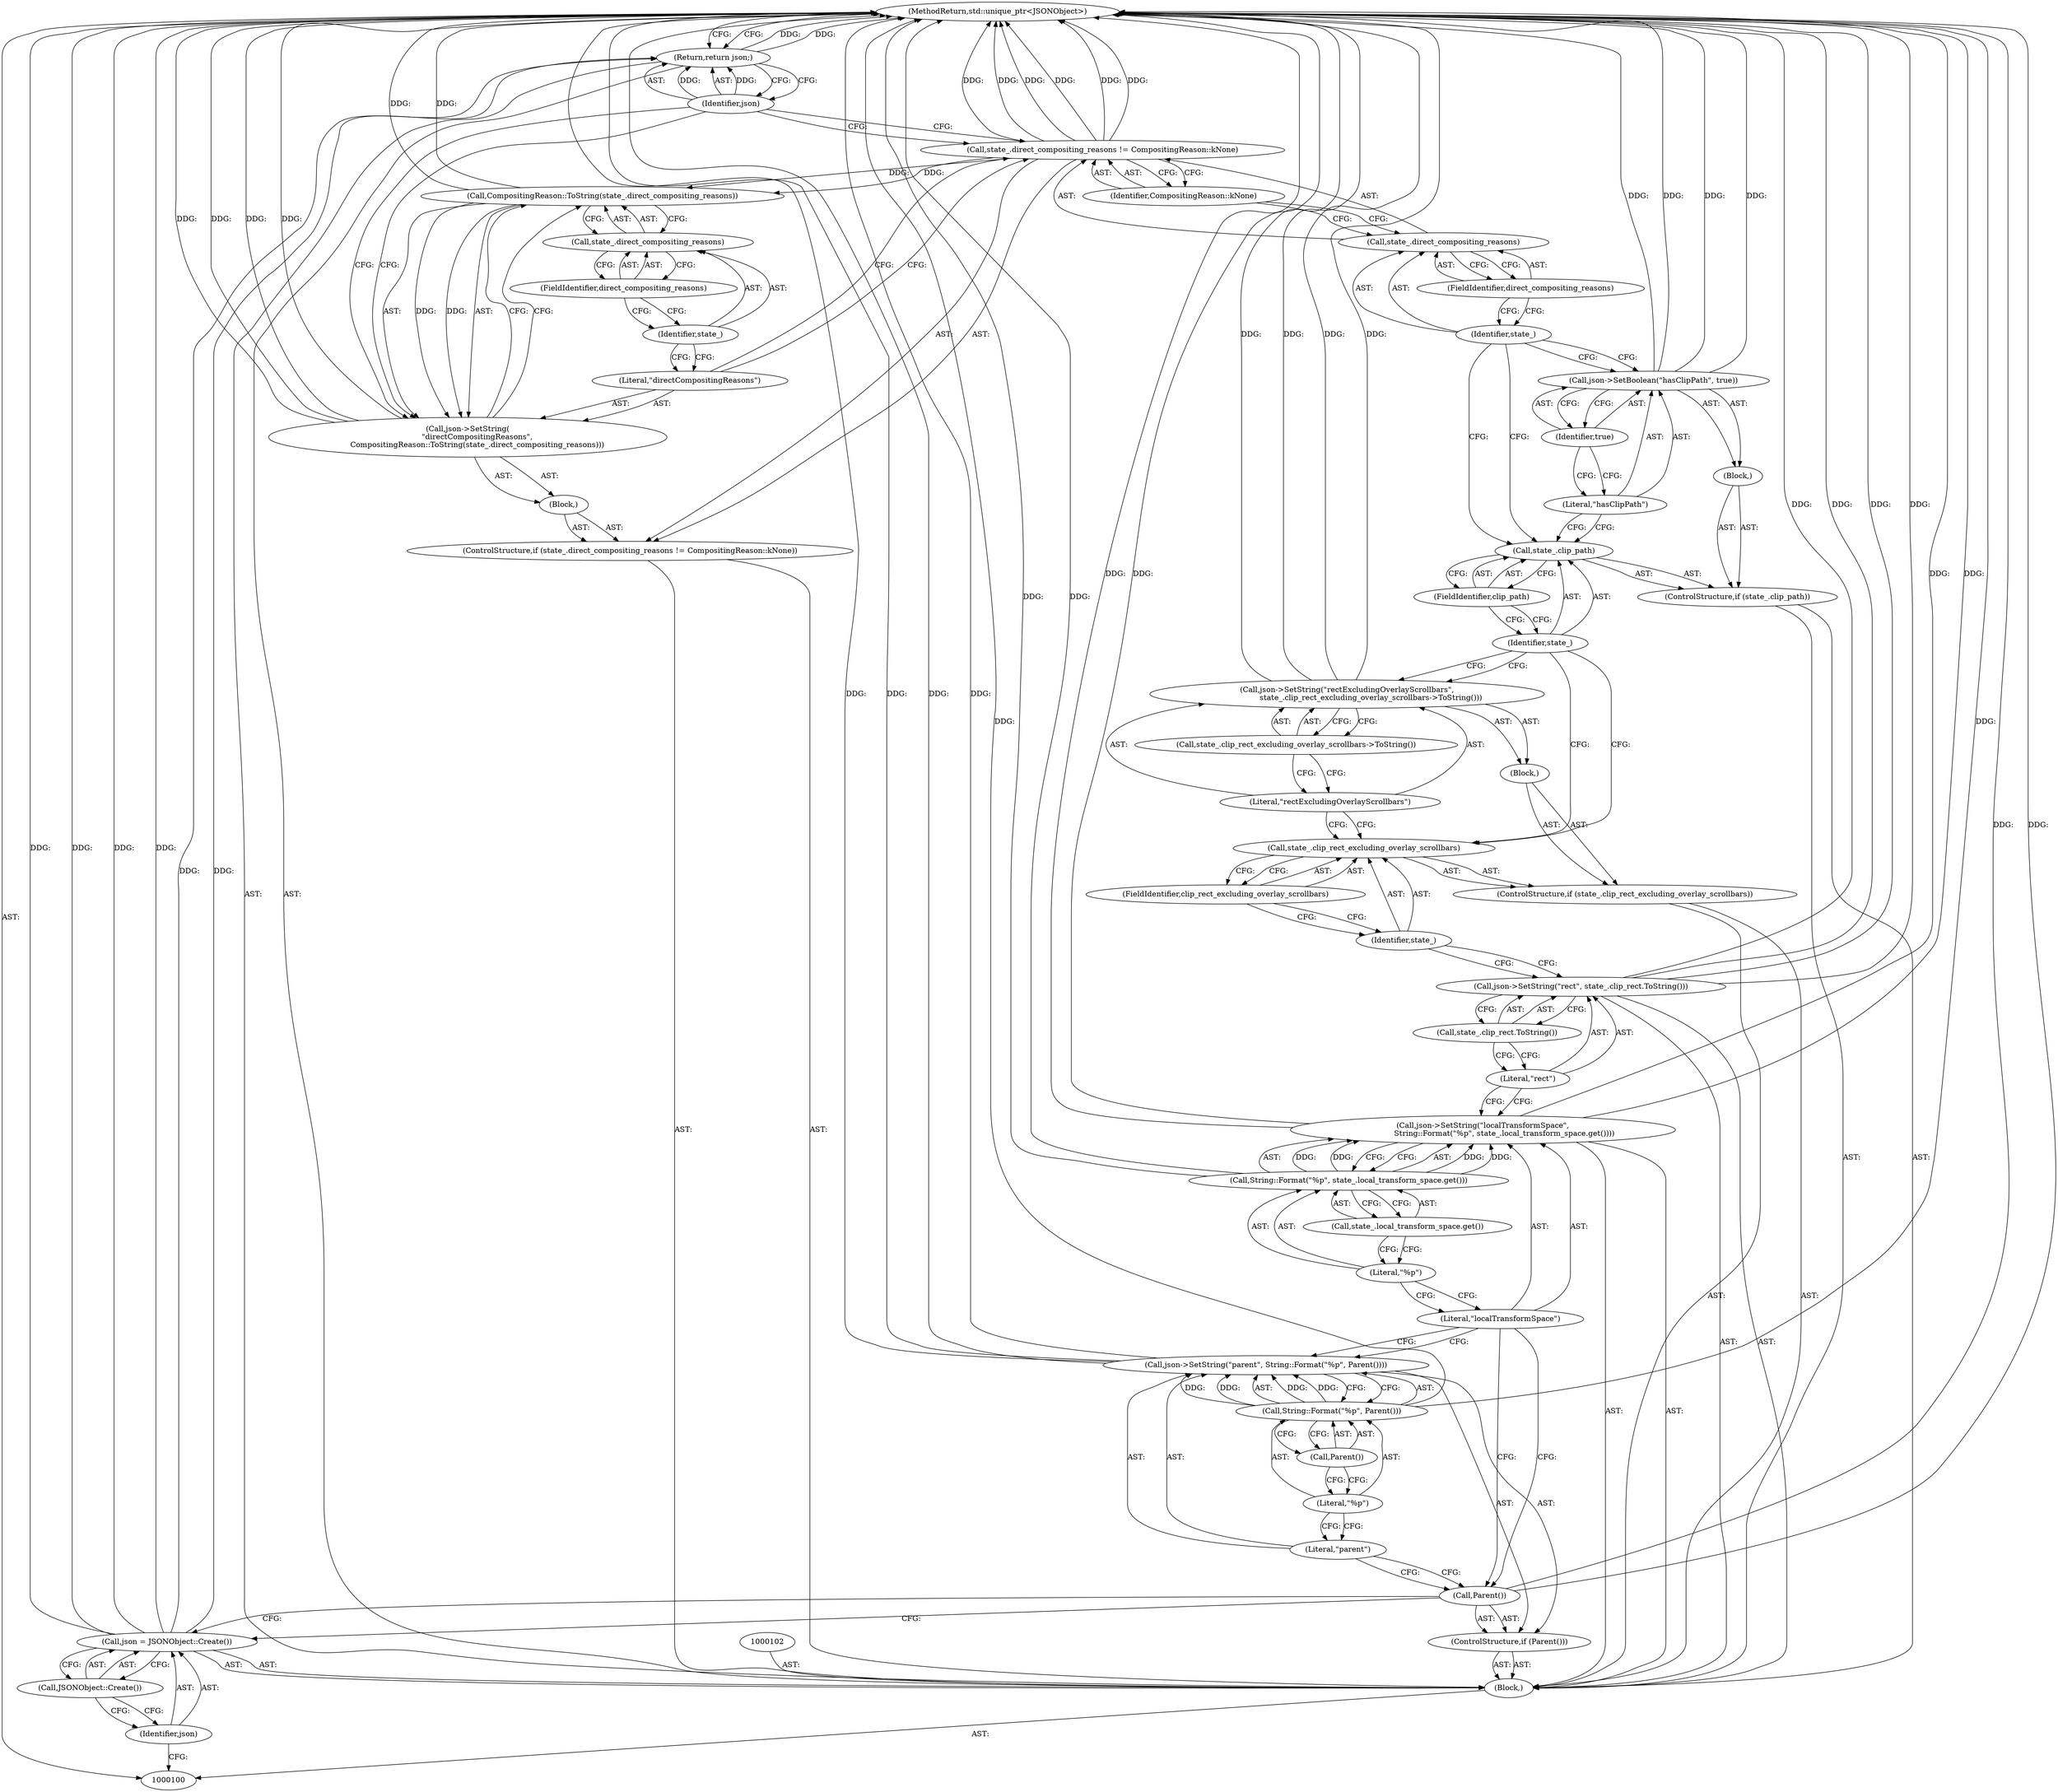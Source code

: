 digraph "1_Chrome_f911e11e7f6b5c0d6f5ee694a9871de6619889f7_42" {
"1000152" [label="(MethodReturn,std::unique_ptr<JSONObject>)"];
"1000101" [label="(Block,)"];
"1000128" [label="(Call,state_.clip_rect_excluding_overlay_scrollbars->ToString())"];
"1000132" [label="(FieldIdentifier,clip_path)"];
"1000129" [label="(ControlStructure,if (state_.clip_path))"];
"1000133" [label="(Block,)"];
"1000130" [label="(Call,state_.clip_path)"];
"1000131" [label="(Identifier,state_)"];
"1000135" [label="(Literal,\"hasClipPath\")"];
"1000136" [label="(Identifier,true)"];
"1000134" [label="(Call,json->SetBoolean(\"hasClipPath\", true))"];
"1000141" [label="(FieldIdentifier,direct_compositing_reasons)"];
"1000137" [label="(ControlStructure,if (state_.direct_compositing_reasons != CompositingReason::kNone))"];
"1000142" [label="(Identifier,CompositingReason::kNone)"];
"1000138" [label="(Call,state_.direct_compositing_reasons != CompositingReason::kNone)"];
"1000139" [label="(Call,state_.direct_compositing_reasons)"];
"1000140" [label="(Identifier,state_)"];
"1000143" [label="(Block,)"];
"1000144" [label="(Call,json->SetString(\n        \"directCompositingReasons\",\n        CompositingReason::ToString(state_.direct_compositing_reasons)))"];
"1000145" [label="(Literal,\"directCompositingReasons\")"];
"1000147" [label="(Call,state_.direct_compositing_reasons)"];
"1000148" [label="(Identifier,state_)"];
"1000149" [label="(FieldIdentifier,direct_compositing_reasons)"];
"1000146" [label="(Call,CompositingReason::ToString(state_.direct_compositing_reasons))"];
"1000105" [label="(Call,JSONObject::Create())"];
"1000103" [label="(Call,json = JSONObject::Create())"];
"1000104" [label="(Identifier,json)"];
"1000150" [label="(Return,return json;)"];
"1000151" [label="(Identifier,json)"];
"1000106" [label="(ControlStructure,if (Parent()))"];
"1000107" [label="(Call,Parent())"];
"1000109" [label="(Literal,\"parent\")"];
"1000110" [label="(Call,String::Format(\"%p\", Parent()))"];
"1000111" [label="(Literal,\"%p\")"];
"1000108" [label="(Call,json->SetString(\"parent\", String::Format(\"%p\", Parent())))"];
"1000112" [label="(Call,Parent())"];
"1000114" [label="(Literal,\"localTransformSpace\")"];
"1000113" [label="(Call,json->SetString(\"localTransformSpace\",\n                  String::Format(\"%p\", state_.local_transform_space.get())))"];
"1000115" [label="(Call,String::Format(\"%p\", state_.local_transform_space.get()))"];
"1000116" [label="(Literal,\"%p\")"];
"1000117" [label="(Call,state_.local_transform_space.get())"];
"1000119" [label="(Literal,\"rect\")"];
"1000120" [label="(Call,state_.clip_rect.ToString())"];
"1000118" [label="(Call,json->SetString(\"rect\", state_.clip_rect.ToString()))"];
"1000124" [label="(FieldIdentifier,clip_rect_excluding_overlay_scrollbars)"];
"1000121" [label="(ControlStructure,if (state_.clip_rect_excluding_overlay_scrollbars))"];
"1000125" [label="(Block,)"];
"1000122" [label="(Call,state_.clip_rect_excluding_overlay_scrollbars)"];
"1000123" [label="(Identifier,state_)"];
"1000127" [label="(Literal,\"rectExcludingOverlayScrollbars\")"];
"1000126" [label="(Call,json->SetString(\"rectExcludingOverlayScrollbars\",\n                    state_.clip_rect_excluding_overlay_scrollbars->ToString()))"];
"1000152" -> "1000100"  [label="AST: "];
"1000152" -> "1000150"  [label="CFG: "];
"1000115" -> "1000152"  [label="DDG: "];
"1000126" -> "1000152"  [label="DDG: "];
"1000126" -> "1000152"  [label="DDG: "];
"1000138" -> "1000152"  [label="DDG: "];
"1000138" -> "1000152"  [label="DDG: "];
"1000138" -> "1000152"  [label="DDG: "];
"1000108" -> "1000152"  [label="DDG: "];
"1000108" -> "1000152"  [label="DDG: "];
"1000107" -> "1000152"  [label="DDG: "];
"1000103" -> "1000152"  [label="DDG: "];
"1000103" -> "1000152"  [label="DDG: "];
"1000113" -> "1000152"  [label="DDG: "];
"1000113" -> "1000152"  [label="DDG: "];
"1000118" -> "1000152"  [label="DDG: "];
"1000118" -> "1000152"  [label="DDG: "];
"1000110" -> "1000152"  [label="DDG: "];
"1000134" -> "1000152"  [label="DDG: "];
"1000134" -> "1000152"  [label="DDG: "];
"1000144" -> "1000152"  [label="DDG: "];
"1000144" -> "1000152"  [label="DDG: "];
"1000146" -> "1000152"  [label="DDG: "];
"1000150" -> "1000152"  [label="DDG: "];
"1000101" -> "1000100"  [label="AST: "];
"1000102" -> "1000101"  [label="AST: "];
"1000103" -> "1000101"  [label="AST: "];
"1000106" -> "1000101"  [label="AST: "];
"1000113" -> "1000101"  [label="AST: "];
"1000118" -> "1000101"  [label="AST: "];
"1000121" -> "1000101"  [label="AST: "];
"1000129" -> "1000101"  [label="AST: "];
"1000137" -> "1000101"  [label="AST: "];
"1000150" -> "1000101"  [label="AST: "];
"1000128" -> "1000126"  [label="AST: "];
"1000128" -> "1000127"  [label="CFG: "];
"1000126" -> "1000128"  [label="CFG: "];
"1000132" -> "1000130"  [label="AST: "];
"1000132" -> "1000131"  [label="CFG: "];
"1000130" -> "1000132"  [label="CFG: "];
"1000129" -> "1000101"  [label="AST: "];
"1000130" -> "1000129"  [label="AST: "];
"1000133" -> "1000129"  [label="AST: "];
"1000133" -> "1000129"  [label="AST: "];
"1000134" -> "1000133"  [label="AST: "];
"1000130" -> "1000129"  [label="AST: "];
"1000130" -> "1000132"  [label="CFG: "];
"1000131" -> "1000130"  [label="AST: "];
"1000132" -> "1000130"  [label="AST: "];
"1000135" -> "1000130"  [label="CFG: "];
"1000140" -> "1000130"  [label="CFG: "];
"1000131" -> "1000130"  [label="AST: "];
"1000131" -> "1000126"  [label="CFG: "];
"1000131" -> "1000122"  [label="CFG: "];
"1000132" -> "1000131"  [label="CFG: "];
"1000135" -> "1000134"  [label="AST: "];
"1000135" -> "1000130"  [label="CFG: "];
"1000136" -> "1000135"  [label="CFG: "];
"1000136" -> "1000134"  [label="AST: "];
"1000136" -> "1000135"  [label="CFG: "];
"1000134" -> "1000136"  [label="CFG: "];
"1000134" -> "1000133"  [label="AST: "];
"1000134" -> "1000136"  [label="CFG: "];
"1000135" -> "1000134"  [label="AST: "];
"1000136" -> "1000134"  [label="AST: "];
"1000140" -> "1000134"  [label="CFG: "];
"1000134" -> "1000152"  [label="DDG: "];
"1000134" -> "1000152"  [label="DDG: "];
"1000141" -> "1000139"  [label="AST: "];
"1000141" -> "1000140"  [label="CFG: "];
"1000139" -> "1000141"  [label="CFG: "];
"1000137" -> "1000101"  [label="AST: "];
"1000138" -> "1000137"  [label="AST: "];
"1000143" -> "1000137"  [label="AST: "];
"1000142" -> "1000138"  [label="AST: "];
"1000142" -> "1000139"  [label="CFG: "];
"1000138" -> "1000142"  [label="CFG: "];
"1000138" -> "1000137"  [label="AST: "];
"1000138" -> "1000142"  [label="CFG: "];
"1000139" -> "1000138"  [label="AST: "];
"1000142" -> "1000138"  [label="AST: "];
"1000145" -> "1000138"  [label="CFG: "];
"1000151" -> "1000138"  [label="CFG: "];
"1000138" -> "1000152"  [label="DDG: "];
"1000138" -> "1000152"  [label="DDG: "];
"1000138" -> "1000152"  [label="DDG: "];
"1000138" -> "1000146"  [label="DDG: "];
"1000139" -> "1000138"  [label="AST: "];
"1000139" -> "1000141"  [label="CFG: "];
"1000140" -> "1000139"  [label="AST: "];
"1000141" -> "1000139"  [label="AST: "];
"1000142" -> "1000139"  [label="CFG: "];
"1000140" -> "1000139"  [label="AST: "];
"1000140" -> "1000134"  [label="CFG: "];
"1000140" -> "1000130"  [label="CFG: "];
"1000141" -> "1000140"  [label="CFG: "];
"1000143" -> "1000137"  [label="AST: "];
"1000144" -> "1000143"  [label="AST: "];
"1000144" -> "1000143"  [label="AST: "];
"1000144" -> "1000146"  [label="CFG: "];
"1000145" -> "1000144"  [label="AST: "];
"1000146" -> "1000144"  [label="AST: "];
"1000151" -> "1000144"  [label="CFG: "];
"1000144" -> "1000152"  [label="DDG: "];
"1000144" -> "1000152"  [label="DDG: "];
"1000146" -> "1000144"  [label="DDG: "];
"1000145" -> "1000144"  [label="AST: "];
"1000145" -> "1000138"  [label="CFG: "];
"1000148" -> "1000145"  [label="CFG: "];
"1000147" -> "1000146"  [label="AST: "];
"1000147" -> "1000149"  [label="CFG: "];
"1000148" -> "1000147"  [label="AST: "];
"1000149" -> "1000147"  [label="AST: "];
"1000146" -> "1000147"  [label="CFG: "];
"1000148" -> "1000147"  [label="AST: "];
"1000148" -> "1000145"  [label="CFG: "];
"1000149" -> "1000148"  [label="CFG: "];
"1000149" -> "1000147"  [label="AST: "];
"1000149" -> "1000148"  [label="CFG: "];
"1000147" -> "1000149"  [label="CFG: "];
"1000146" -> "1000144"  [label="AST: "];
"1000146" -> "1000147"  [label="CFG: "];
"1000147" -> "1000146"  [label="AST: "];
"1000144" -> "1000146"  [label="CFG: "];
"1000146" -> "1000152"  [label="DDG: "];
"1000146" -> "1000144"  [label="DDG: "];
"1000138" -> "1000146"  [label="DDG: "];
"1000105" -> "1000103"  [label="AST: "];
"1000105" -> "1000104"  [label="CFG: "];
"1000103" -> "1000105"  [label="CFG: "];
"1000103" -> "1000101"  [label="AST: "];
"1000103" -> "1000105"  [label="CFG: "];
"1000104" -> "1000103"  [label="AST: "];
"1000105" -> "1000103"  [label="AST: "];
"1000107" -> "1000103"  [label="CFG: "];
"1000103" -> "1000152"  [label="DDG: "];
"1000103" -> "1000152"  [label="DDG: "];
"1000103" -> "1000150"  [label="DDG: "];
"1000104" -> "1000103"  [label="AST: "];
"1000104" -> "1000100"  [label="CFG: "];
"1000105" -> "1000104"  [label="CFG: "];
"1000150" -> "1000101"  [label="AST: "];
"1000150" -> "1000151"  [label="CFG: "];
"1000151" -> "1000150"  [label="AST: "];
"1000152" -> "1000150"  [label="CFG: "];
"1000150" -> "1000152"  [label="DDG: "];
"1000151" -> "1000150"  [label="DDG: "];
"1000103" -> "1000150"  [label="DDG: "];
"1000151" -> "1000150"  [label="AST: "];
"1000151" -> "1000144"  [label="CFG: "];
"1000151" -> "1000138"  [label="CFG: "];
"1000150" -> "1000151"  [label="CFG: "];
"1000151" -> "1000150"  [label="DDG: "];
"1000106" -> "1000101"  [label="AST: "];
"1000107" -> "1000106"  [label="AST: "];
"1000108" -> "1000106"  [label="AST: "];
"1000107" -> "1000106"  [label="AST: "];
"1000107" -> "1000103"  [label="CFG: "];
"1000109" -> "1000107"  [label="CFG: "];
"1000114" -> "1000107"  [label="CFG: "];
"1000107" -> "1000152"  [label="DDG: "];
"1000109" -> "1000108"  [label="AST: "];
"1000109" -> "1000107"  [label="CFG: "];
"1000111" -> "1000109"  [label="CFG: "];
"1000110" -> "1000108"  [label="AST: "];
"1000110" -> "1000112"  [label="CFG: "];
"1000111" -> "1000110"  [label="AST: "];
"1000112" -> "1000110"  [label="AST: "];
"1000108" -> "1000110"  [label="CFG: "];
"1000110" -> "1000152"  [label="DDG: "];
"1000110" -> "1000108"  [label="DDG: "];
"1000110" -> "1000108"  [label="DDG: "];
"1000111" -> "1000110"  [label="AST: "];
"1000111" -> "1000109"  [label="CFG: "];
"1000112" -> "1000111"  [label="CFG: "];
"1000108" -> "1000106"  [label="AST: "];
"1000108" -> "1000110"  [label="CFG: "];
"1000109" -> "1000108"  [label="AST: "];
"1000110" -> "1000108"  [label="AST: "];
"1000114" -> "1000108"  [label="CFG: "];
"1000108" -> "1000152"  [label="DDG: "];
"1000108" -> "1000152"  [label="DDG: "];
"1000110" -> "1000108"  [label="DDG: "];
"1000110" -> "1000108"  [label="DDG: "];
"1000112" -> "1000110"  [label="AST: "];
"1000112" -> "1000111"  [label="CFG: "];
"1000110" -> "1000112"  [label="CFG: "];
"1000114" -> "1000113"  [label="AST: "];
"1000114" -> "1000108"  [label="CFG: "];
"1000114" -> "1000107"  [label="CFG: "];
"1000116" -> "1000114"  [label="CFG: "];
"1000113" -> "1000101"  [label="AST: "];
"1000113" -> "1000115"  [label="CFG: "];
"1000114" -> "1000113"  [label="AST: "];
"1000115" -> "1000113"  [label="AST: "];
"1000119" -> "1000113"  [label="CFG: "];
"1000113" -> "1000152"  [label="DDG: "];
"1000113" -> "1000152"  [label="DDG: "];
"1000115" -> "1000113"  [label="DDG: "];
"1000115" -> "1000113"  [label="DDG: "];
"1000115" -> "1000113"  [label="AST: "];
"1000115" -> "1000117"  [label="CFG: "];
"1000116" -> "1000115"  [label="AST: "];
"1000117" -> "1000115"  [label="AST: "];
"1000113" -> "1000115"  [label="CFG: "];
"1000115" -> "1000152"  [label="DDG: "];
"1000115" -> "1000113"  [label="DDG: "];
"1000115" -> "1000113"  [label="DDG: "];
"1000116" -> "1000115"  [label="AST: "];
"1000116" -> "1000114"  [label="CFG: "];
"1000117" -> "1000116"  [label="CFG: "];
"1000117" -> "1000115"  [label="AST: "];
"1000117" -> "1000116"  [label="CFG: "];
"1000115" -> "1000117"  [label="CFG: "];
"1000119" -> "1000118"  [label="AST: "];
"1000119" -> "1000113"  [label="CFG: "];
"1000120" -> "1000119"  [label="CFG: "];
"1000120" -> "1000118"  [label="AST: "];
"1000120" -> "1000119"  [label="CFG: "];
"1000118" -> "1000120"  [label="CFG: "];
"1000118" -> "1000101"  [label="AST: "];
"1000118" -> "1000120"  [label="CFG: "];
"1000119" -> "1000118"  [label="AST: "];
"1000120" -> "1000118"  [label="AST: "];
"1000123" -> "1000118"  [label="CFG: "];
"1000118" -> "1000152"  [label="DDG: "];
"1000118" -> "1000152"  [label="DDG: "];
"1000124" -> "1000122"  [label="AST: "];
"1000124" -> "1000123"  [label="CFG: "];
"1000122" -> "1000124"  [label="CFG: "];
"1000121" -> "1000101"  [label="AST: "];
"1000122" -> "1000121"  [label="AST: "];
"1000125" -> "1000121"  [label="AST: "];
"1000125" -> "1000121"  [label="AST: "];
"1000126" -> "1000125"  [label="AST: "];
"1000122" -> "1000121"  [label="AST: "];
"1000122" -> "1000124"  [label="CFG: "];
"1000123" -> "1000122"  [label="AST: "];
"1000124" -> "1000122"  [label="AST: "];
"1000127" -> "1000122"  [label="CFG: "];
"1000131" -> "1000122"  [label="CFG: "];
"1000123" -> "1000122"  [label="AST: "];
"1000123" -> "1000118"  [label="CFG: "];
"1000124" -> "1000123"  [label="CFG: "];
"1000127" -> "1000126"  [label="AST: "];
"1000127" -> "1000122"  [label="CFG: "];
"1000128" -> "1000127"  [label="CFG: "];
"1000126" -> "1000125"  [label="AST: "];
"1000126" -> "1000128"  [label="CFG: "];
"1000127" -> "1000126"  [label="AST: "];
"1000128" -> "1000126"  [label="AST: "];
"1000131" -> "1000126"  [label="CFG: "];
"1000126" -> "1000152"  [label="DDG: "];
"1000126" -> "1000152"  [label="DDG: "];
}
